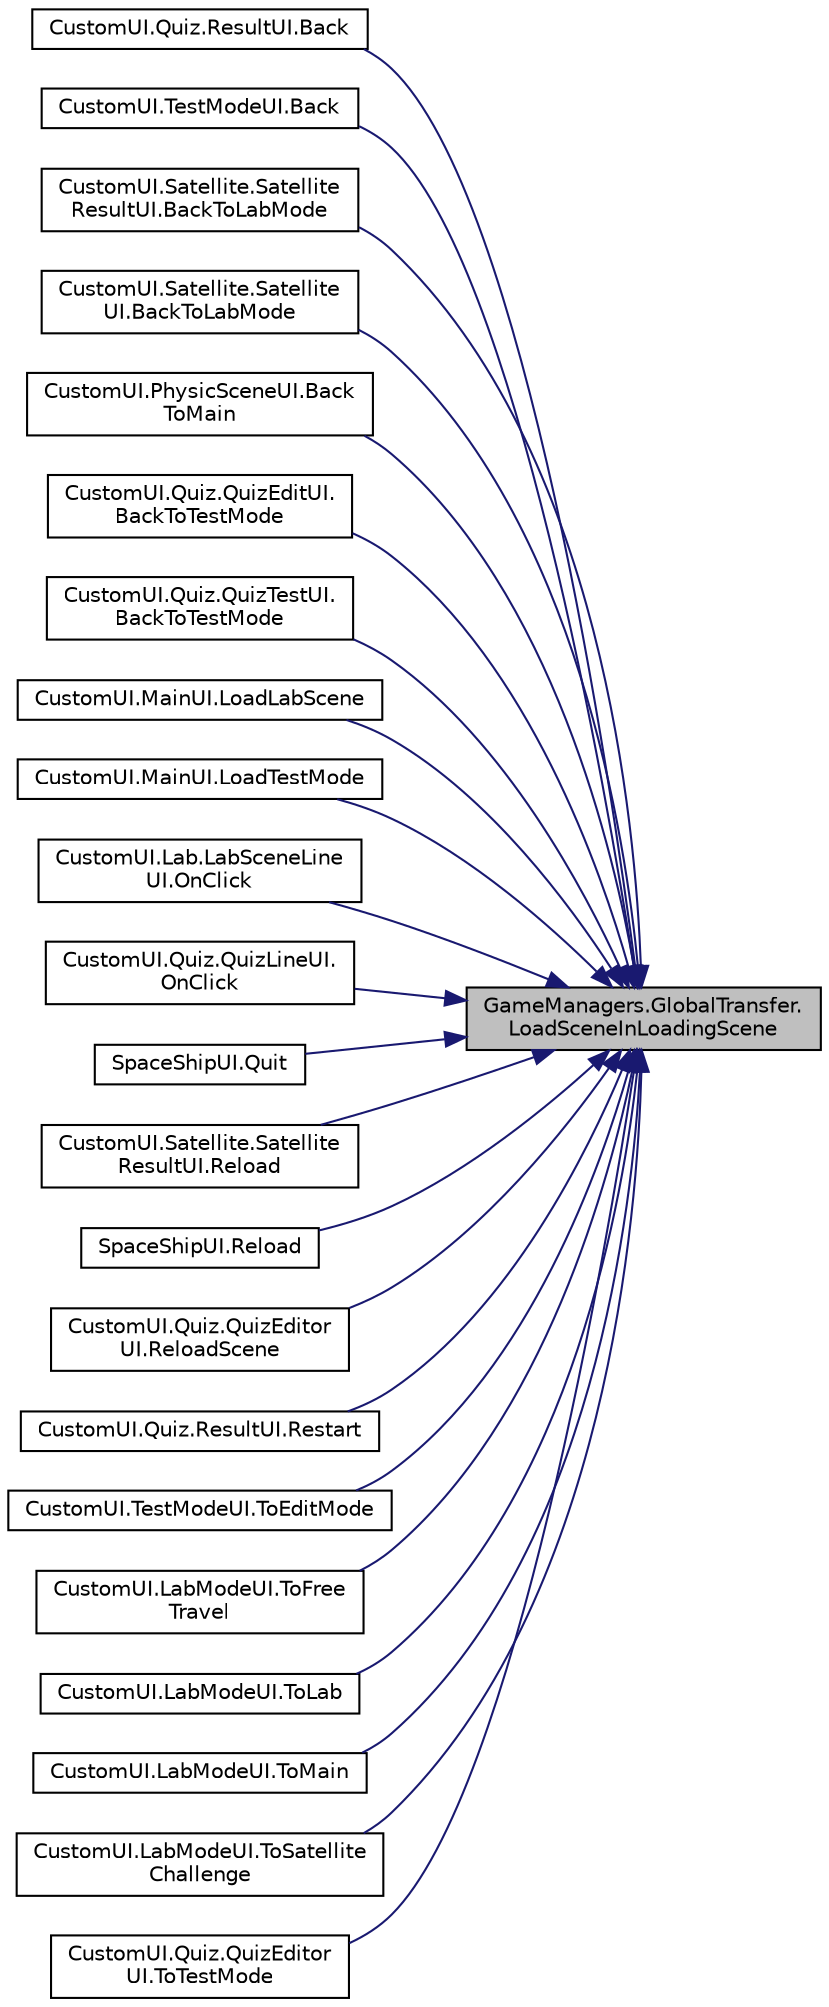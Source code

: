 digraph "GameManagers.GlobalTransfer.LoadSceneInLoadingScene"
{
 // INTERACTIVE_SVG=YES
 // LATEX_PDF_SIZE
  edge [fontname="Helvetica",fontsize="10",labelfontname="Helvetica",labelfontsize="10"];
  node [fontname="Helvetica",fontsize="10",shape=record];
  rankdir="RL";
  Node1 [label="GameManagers.GlobalTransfer.\lLoadSceneInLoadingScene",height=0.2,width=0.4,color="black", fillcolor="grey75", style="filled", fontcolor="black",tooltip="在Loading场景中加载新场景"];
  Node1 -> Node2 [dir="back",color="midnightblue",fontsize="10",style="solid",fontname="Helvetica"];
  Node2 [label="CustomUI.Quiz.ResultUI.Back",height=0.2,width=0.4,color="black", fillcolor="white", style="filled",URL="$class_custom_u_i_1_1_quiz_1_1_result_u_i.html#a428d94a0af83f0ccae3a0952c8b2f020",tooltip=" "];
  Node1 -> Node3 [dir="back",color="midnightblue",fontsize="10",style="solid",fontname="Helvetica"];
  Node3 [label="CustomUI.TestModeUI.Back",height=0.2,width=0.4,color="black", fillcolor="white", style="filled",URL="$class_custom_u_i_1_1_test_mode_u_i.html#af289391fc25d74c3624fb8a66226538f",tooltip=" "];
  Node1 -> Node4 [dir="back",color="midnightblue",fontsize="10",style="solid",fontname="Helvetica"];
  Node4 [label="CustomUI.Satellite.Satellite\lResultUI.BackToLabMode",height=0.2,width=0.4,color="black", fillcolor="white", style="filled",URL="$class_custom_u_i_1_1_satellite_1_1_satellite_result_u_i.html#a0ec4ad20ee3556da9cf61b8d228ef9fe",tooltip=" "];
  Node1 -> Node5 [dir="back",color="midnightblue",fontsize="10",style="solid",fontname="Helvetica"];
  Node5 [label="CustomUI.Satellite.Satellite\lUI.BackToLabMode",height=0.2,width=0.4,color="black", fillcolor="white", style="filled",URL="$class_custom_u_i_1_1_satellite_1_1_satellite_u_i.html#aaa3188a75f4f2a2c911dcb4a74cc21dc",tooltip=" "];
  Node1 -> Node6 [dir="back",color="midnightblue",fontsize="10",style="solid",fontname="Helvetica"];
  Node6 [label="CustomUI.PhysicSceneUI.Back\lToMain",height=0.2,width=0.4,color="black", fillcolor="white", style="filled",URL="$class_custom_u_i_1_1_physic_scene_u_i.html#a9256136931bac4afc309bc4691955000",tooltip=" "];
  Node1 -> Node7 [dir="back",color="midnightblue",fontsize="10",style="solid",fontname="Helvetica"];
  Node7 [label="CustomUI.Quiz.QuizEditUI.\lBackToTestMode",height=0.2,width=0.4,color="black", fillcolor="white", style="filled",URL="$class_custom_u_i_1_1_quiz_1_1_quiz_edit_u_i.html#a40e3c0662516ad140b7c5d4588bcfe2b",tooltip=" "];
  Node1 -> Node8 [dir="back",color="midnightblue",fontsize="10",style="solid",fontname="Helvetica"];
  Node8 [label="CustomUI.Quiz.QuizTestUI.\lBackToTestMode",height=0.2,width=0.4,color="black", fillcolor="white", style="filled",URL="$class_custom_u_i_1_1_quiz_1_1_quiz_test_u_i.html#a02e4c88699a323e283d80ac15cf0b8eb",tooltip=" "];
  Node1 -> Node9 [dir="back",color="midnightblue",fontsize="10",style="solid",fontname="Helvetica"];
  Node9 [label="CustomUI.MainUI.LoadLabScene",height=0.2,width=0.4,color="black", fillcolor="white", style="filled",URL="$class_custom_u_i_1_1_main_u_i.html#ac0d588b53b6403af5bb7f8834e282602",tooltip=" "];
  Node1 -> Node10 [dir="back",color="midnightblue",fontsize="10",style="solid",fontname="Helvetica"];
  Node10 [label="CustomUI.MainUI.LoadTestMode",height=0.2,width=0.4,color="black", fillcolor="white", style="filled",URL="$class_custom_u_i_1_1_main_u_i.html#abc3e1c7602bf017e513d74b03d4e6af1",tooltip=" "];
  Node1 -> Node11 [dir="back",color="midnightblue",fontsize="10",style="solid",fontname="Helvetica"];
  Node11 [label="CustomUI.Lab.LabSceneLine\lUI.OnClick",height=0.2,width=0.4,color="black", fillcolor="white", style="filled",URL="$class_custom_u_i_1_1_lab_1_1_lab_scene_line_u_i.html#a0a61ad5fd5b250be9321e61bea240832",tooltip=" "];
  Node1 -> Node12 [dir="back",color="midnightblue",fontsize="10",style="solid",fontname="Helvetica"];
  Node12 [label="CustomUI.Quiz.QuizLineUI.\lOnClick",height=0.2,width=0.4,color="black", fillcolor="white", style="filled",URL="$class_custom_u_i_1_1_quiz_1_1_quiz_line_u_i.html#a894b5ca9aab4f5db14135f3f544dbe4f",tooltip=" "];
  Node1 -> Node13 [dir="back",color="midnightblue",fontsize="10",style="solid",fontname="Helvetica"];
  Node13 [label="SpaceShipUI.Quit",height=0.2,width=0.4,color="black", fillcolor="white", style="filled",URL="$class_space_ship_u_i.html#ae26c22fcaff74d17010450142a5e4bec",tooltip=" "];
  Node1 -> Node14 [dir="back",color="midnightblue",fontsize="10",style="solid",fontname="Helvetica"];
  Node14 [label="CustomUI.Satellite.Satellite\lResultUI.Reload",height=0.2,width=0.4,color="black", fillcolor="white", style="filled",URL="$class_custom_u_i_1_1_satellite_1_1_satellite_result_u_i.html#ab0d0e9d10a6a97b8f026e2373fbd5425",tooltip=" "];
  Node1 -> Node15 [dir="back",color="midnightblue",fontsize="10",style="solid",fontname="Helvetica"];
  Node15 [label="SpaceShipUI.Reload",height=0.2,width=0.4,color="black", fillcolor="white", style="filled",URL="$class_space_ship_u_i.html#ab3188b3d7bb399426f4a806d34cb0ac4",tooltip=" "];
  Node1 -> Node16 [dir="back",color="midnightblue",fontsize="10",style="solid",fontname="Helvetica"];
  Node16 [label="CustomUI.Quiz.QuizEditor\lUI.ReloadScene",height=0.2,width=0.4,color="black", fillcolor="white", style="filled",URL="$class_custom_u_i_1_1_quiz_1_1_quiz_editor_u_i.html#af93afe3be1c58c27c4b2e87684cd75c1",tooltip=" "];
  Node1 -> Node17 [dir="back",color="midnightblue",fontsize="10",style="solid",fontname="Helvetica"];
  Node17 [label="CustomUI.Quiz.ResultUI.Restart",height=0.2,width=0.4,color="black", fillcolor="white", style="filled",URL="$class_custom_u_i_1_1_quiz_1_1_result_u_i.html#aa899d0c576fa3eb364b6fe39dc7dcfb4",tooltip=" "];
  Node1 -> Node18 [dir="back",color="midnightblue",fontsize="10",style="solid",fontname="Helvetica"];
  Node18 [label="CustomUI.TestModeUI.ToEditMode",height=0.2,width=0.4,color="black", fillcolor="white", style="filled",URL="$class_custom_u_i_1_1_test_mode_u_i.html#a59fe0887ae83c98fbe49b59e4ad4614a",tooltip=" "];
  Node1 -> Node19 [dir="back",color="midnightblue",fontsize="10",style="solid",fontname="Helvetica"];
  Node19 [label="CustomUI.LabModeUI.ToFree\lTravel",height=0.2,width=0.4,color="black", fillcolor="white", style="filled",URL="$class_custom_u_i_1_1_lab_mode_u_i.html#a427a69074236019787a5c13598fb7128",tooltip=" "];
  Node1 -> Node20 [dir="back",color="midnightblue",fontsize="10",style="solid",fontname="Helvetica"];
  Node20 [label="CustomUI.LabModeUI.ToLab",height=0.2,width=0.4,color="black", fillcolor="white", style="filled",URL="$class_custom_u_i_1_1_lab_mode_u_i.html#aada4e2e96cdfcbfbea28322515450a19",tooltip=" "];
  Node1 -> Node21 [dir="back",color="midnightblue",fontsize="10",style="solid",fontname="Helvetica"];
  Node21 [label="CustomUI.LabModeUI.ToMain",height=0.2,width=0.4,color="black", fillcolor="white", style="filled",URL="$class_custom_u_i_1_1_lab_mode_u_i.html#a0ee0f699378eb49ed6f9c555e769836b",tooltip=" "];
  Node1 -> Node22 [dir="back",color="midnightblue",fontsize="10",style="solid",fontname="Helvetica"];
  Node22 [label="CustomUI.LabModeUI.ToSatellite\lChallenge",height=0.2,width=0.4,color="black", fillcolor="white", style="filled",URL="$class_custom_u_i_1_1_lab_mode_u_i.html#a8680a2fefaca2eca5ee077383cc0eb87",tooltip=" "];
  Node1 -> Node23 [dir="back",color="midnightblue",fontsize="10",style="solid",fontname="Helvetica"];
  Node23 [label="CustomUI.Quiz.QuizEditor\lUI.ToTestMode",height=0.2,width=0.4,color="black", fillcolor="white", style="filled",URL="$class_custom_u_i_1_1_quiz_1_1_quiz_editor_u_i.html#a70edfd237acdf54d51f75fd4a4504381",tooltip=" "];
}
